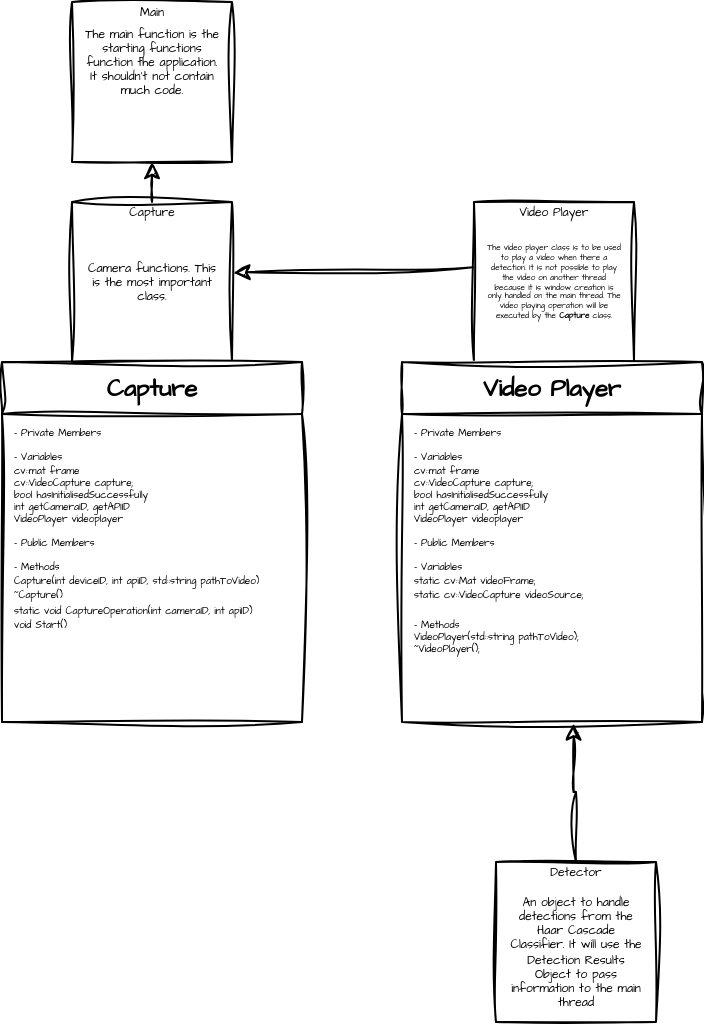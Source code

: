 <mxfile version="24.7.17">
  <diagram id="C5RBs43oDa-KdzZeNtuy" name="Page-1">
    <mxGraphModel dx="983" dy="719" grid="1" gridSize="10" guides="1" tooltips="1" connect="1" arrows="1" fold="1" page="1" pageScale="1" pageWidth="827" pageHeight="1169" math="0" shadow="0">
      <root>
        <mxCell id="WIyWlLk6GJQsqaUBKTNV-0" />
        <mxCell id="WIyWlLk6GJQsqaUBKTNV-1" parent="WIyWlLk6GJQsqaUBKTNV-0" />
        <mxCell id="O_Q0aRsuwIO4Hm4wISWT-0" value="" style="whiteSpace=wrap;html=1;aspect=fixed;sketch=1;hachureGap=4;jiggle=2;curveFitting=1;fontFamily=Architects Daughter;fontSource=https%3A%2F%2Ffonts.googleapis.com%2Fcss%3Ffamily%3DArchitects%2BDaughter;" parent="WIyWlLk6GJQsqaUBKTNV-1" vertex="1">
          <mxGeometry x="305" y="20" width="80" height="80" as="geometry" />
        </mxCell>
        <mxCell id="O_Q0aRsuwIO4Hm4wISWT-1" value="Main" style="text;html=1;align=center;verticalAlign=middle;whiteSpace=wrap;rounded=0;fontFamily=Architects Daughter;fontSource=https%3A%2F%2Ffonts.googleapis.com%2Fcss%3Ffamily%3DArchitects%2BDaughter;fontSize=6;" parent="WIyWlLk6GJQsqaUBKTNV-1" vertex="1">
          <mxGeometry x="315" y="20" width="60" height="10" as="geometry" />
        </mxCell>
        <mxCell id="O_Q0aRsuwIO4Hm4wISWT-3" value="&lt;font style=&quot;font-size: 6px;&quot;&gt;The main function is the starting functions function the application. It shouldn&#39;t not contain much code.&lt;/font&gt;" style="text;html=1;align=center;verticalAlign=middle;whiteSpace=wrap;rounded=0;fontFamily=Architects Daughter;fontSource=https%3A%2F%2Ffonts.googleapis.com%2Fcss%3Ffamily%3DArchitects%2BDaughter;fontSize=6;" parent="WIyWlLk6GJQsqaUBKTNV-1" vertex="1">
          <mxGeometry x="310" y="30" width="70" height="40" as="geometry" />
        </mxCell>
        <mxCell id="O_Q0aRsuwIO4Hm4wISWT-15" value="" style="whiteSpace=wrap;html=1;aspect=fixed;sketch=1;hachureGap=4;jiggle=2;curveFitting=1;fontFamily=Architects Daughter;fontSource=https%3A%2F%2Ffonts.googleapis.com%2Fcss%3Ffamily%3DArchitects%2BDaughter;" parent="WIyWlLk6GJQsqaUBKTNV-1" vertex="1">
          <mxGeometry x="305" y="120" width="80" height="80" as="geometry" />
        </mxCell>
        <mxCell id="O_Q0aRsuwIO4Hm4wISWT-16" value="Capture" style="text;html=1;align=center;verticalAlign=middle;whiteSpace=wrap;rounded=0;fontFamily=Architects Daughter;fontSource=https%3A%2F%2Ffonts.googleapis.com%2Fcss%3Ffamily%3DArchitects%2BDaughter;fontSize=6;" parent="WIyWlLk6GJQsqaUBKTNV-1" vertex="1">
          <mxGeometry x="315" y="120" width="60" height="10" as="geometry" />
        </mxCell>
        <mxCell id="O_Q0aRsuwIO4Hm4wISWT-17" value="Camera functions. This is the most important class." style="text;html=1;align=center;verticalAlign=middle;whiteSpace=wrap;rounded=0;fontFamily=Architects Daughter;fontSource=https%3A%2F%2Ffonts.googleapis.com%2Fcss%3Ffamily%3DArchitects%2BDaughter;fontSize=6;" parent="WIyWlLk6GJQsqaUBKTNV-1" vertex="1">
          <mxGeometry x="310" y="140" width="70" height="40" as="geometry" />
        </mxCell>
        <mxCell id="O_Q0aRsuwIO4Hm4wISWT-18" value="" style="endArrow=classic;html=1;rounded=0;sketch=1;hachureGap=4;jiggle=2;curveFitting=1;fontFamily=Architects Daughter;fontSource=https%3A%2F%2Ffonts.googleapis.com%2Fcss%3Ffamily%3DArchitects%2BDaughter;exitX=0.5;exitY=0;exitDx=0;exitDy=0;entryX=0.5;entryY=1;entryDx=0;entryDy=0;" parent="WIyWlLk6GJQsqaUBKTNV-1" source="O_Q0aRsuwIO4Hm4wISWT-16" target="O_Q0aRsuwIO4Hm4wISWT-0" edge="1">
          <mxGeometry width="50" height="50" relative="1" as="geometry">
            <mxPoint x="290" y="150" as="sourcePoint" />
            <mxPoint x="340" y="100" as="targetPoint" />
          </mxGeometry>
        </mxCell>
        <mxCell id="O_Q0aRsuwIO4Hm4wISWT-19" value="" style="whiteSpace=wrap;html=1;aspect=fixed;sketch=1;hachureGap=4;jiggle=2;curveFitting=1;fontFamily=Architects Daughter;fontSource=https%3A%2F%2Ffonts.googleapis.com%2Fcss%3Ffamily%3DArchitects%2BDaughter;" parent="WIyWlLk6GJQsqaUBKTNV-1" vertex="1">
          <mxGeometry x="506" y="120" width="80" height="80" as="geometry" />
        </mxCell>
        <mxCell id="O_Q0aRsuwIO4Hm4wISWT-20" value="Video Player" style="text;html=1;align=center;verticalAlign=middle;whiteSpace=wrap;rounded=0;fontFamily=Architects Daughter;fontSource=https%3A%2F%2Ffonts.googleapis.com%2Fcss%3Ffamily%3DArchitects%2BDaughter;fontSize=6;" parent="WIyWlLk6GJQsqaUBKTNV-1" vertex="1">
          <mxGeometry x="516" y="120" width="60" height="10" as="geometry" />
        </mxCell>
        <mxCell id="O_Q0aRsuwIO4Hm4wISWT-21" value="The video player class is to be used to play a video when there a detection. It is not possible to play the video on another thread because it is window creation is only handled on the main thread. The video playing operation will be executed by the &lt;b&gt;Capture&lt;/b&gt; class." style="text;html=1;align=center;verticalAlign=middle;whiteSpace=wrap;rounded=0;fontFamily=Architects Daughter;fontSource=https%3A%2F%2Ffonts.googleapis.com%2Fcss%3Ffamily%3DArchitects%2BDaughter;fontSize=4;" parent="WIyWlLk6GJQsqaUBKTNV-1" vertex="1">
          <mxGeometry x="511" y="130" width="70" height="60" as="geometry" />
        </mxCell>
        <mxCell id="O_Q0aRsuwIO4Hm4wISWT-22" value="" style="endArrow=classic;html=1;rounded=0;sketch=1;hachureGap=4;jiggle=2;curveFitting=1;fontFamily=Architects Daughter;fontSource=https%3A%2F%2Ffonts.googleapis.com%2Fcss%3Ffamily%3DArchitects%2BDaughter;exitX=-0.007;exitY=0.408;exitDx=0;exitDy=0;exitPerimeter=0;entryX=1.009;entryY=0.441;entryDx=0;entryDy=0;entryPerimeter=0;" parent="WIyWlLk6GJQsqaUBKTNV-1" source="O_Q0aRsuwIO4Hm4wISWT-19" target="O_Q0aRsuwIO4Hm4wISWT-15" edge="1">
          <mxGeometry width="50" height="50" relative="1" as="geometry">
            <mxPoint x="370" y="120" as="sourcePoint" />
            <mxPoint x="420" y="70" as="targetPoint" />
          </mxGeometry>
        </mxCell>
        <mxCell id="2I_ebfPcfttry1zfPZCC-5" value="Capture" style="swimlane;fontStyle=1;align=center;verticalAlign=top;childLayout=stackLayout;horizontal=1;startSize=26;horizontalStack=0;resizeParent=1;resizeParentMax=0;resizeLast=0;collapsible=1;marginBottom=0;whiteSpace=wrap;html=1;sketch=1;hachureGap=4;jiggle=2;curveFitting=1;fontFamily=Architects Daughter;fontSource=https%3A%2F%2Ffonts.googleapis.com%2Fcss%3Ffamily%3DArchitects%2BDaughter;" parent="WIyWlLk6GJQsqaUBKTNV-1" vertex="1">
          <mxGeometry x="270" y="200" width="150" height="180" as="geometry">
            <mxRectangle x="430" y="250" width="80" height="30" as="alternateBounds" />
          </mxGeometry>
        </mxCell>
        <mxCell id="2I_ebfPcfttry1zfPZCC-6" value="&lt;div style=&quot;font-size: 5px;&quot;&gt;&lt;font style=&quot;font-size: 5px;&quot;&gt;- Private Members&lt;/font&gt;&lt;/div&gt;&lt;div style=&quot;font-size: 5px;&quot;&gt;&lt;font style=&quot;font-size: 5px;&quot;&gt;&lt;br&gt;&lt;/font&gt;&lt;/div&gt;&lt;div style=&quot;font-size: 5px;&quot;&gt;&lt;font style=&quot;font-size: 5px;&quot;&gt;- Variables&lt;/font&gt;&lt;/div&gt;&lt;font style=&quot;font-size: 5px;&quot;&gt;cv::mat frame&lt;/font&gt;&lt;div style=&quot;&quot;&gt;&lt;div style=&quot;font-size: 5px;&quot;&gt;&lt;span style=&quot;white-space: normal;&quot;&gt;&lt;font style=&quot;font-size: 5px;&quot;&gt;cv::VideoCapture capture;&lt;/font&gt;&lt;/span&gt;&lt;/div&gt;&lt;div style=&quot;font-size: 5px;&quot;&gt;&lt;span style=&quot;white-space: normal;&quot;&gt;&lt;font style=&quot;font-size: 5px;&quot;&gt;bool hasInitialisedSuccessfully&lt;/font&gt;&lt;/span&gt;&lt;/div&gt;&lt;div style=&quot;font-size: 5px;&quot;&gt;&lt;span style=&quot;white-space: normal;&quot;&gt;&lt;font style=&quot;font-size: 5px;&quot;&gt;int getCameraID, getAPIID&lt;/font&gt;&lt;/span&gt;&lt;/div&gt;&lt;div style=&quot;font-size: 5px;&quot;&gt;&lt;span style=&quot;white-space: normal;&quot;&gt;&lt;font style=&quot;font-size: 5px;&quot;&gt;VideoPlayer videoplayer&lt;/font&gt;&lt;/span&gt;&lt;/div&gt;&lt;div style=&quot;font-size: 5px;&quot;&gt;&lt;span style=&quot;white-space: normal;&quot;&gt;&lt;font style=&quot;font-size: 5px;&quot;&gt;&lt;br&gt;&lt;/font&gt;&lt;/span&gt;&lt;/div&gt;&lt;div style=&quot;font-size: 5px;&quot;&gt;&lt;span style=&quot;white-space: normal;&quot;&gt;&lt;font style=&quot;font-size: 5px;&quot;&gt;- Public Members&lt;/font&gt;&lt;/span&gt;&lt;/div&gt;&lt;div style=&quot;font-size: 5px;&quot;&gt;&lt;span style=&quot;white-space: normal;&quot;&gt;&lt;font style=&quot;font-size: 5px;&quot;&gt;&lt;br&gt;&lt;/font&gt;&lt;/span&gt;&lt;/div&gt;&lt;div style=&quot;font-size: 5px;&quot;&gt;&lt;span style=&quot;white-space: normal;&quot;&gt;&lt;font style=&quot;font-size: 5px;&quot;&gt;- Methods&lt;/font&gt;&lt;/span&gt;&lt;/div&gt;&lt;div style=&quot;&quot;&gt;&lt;div style=&quot;&quot;&gt;&lt;span style=&quot;font-size: 5px; white-space: normal;&quot;&gt;Capture(int deviceID, int apiID, std::string pathToVideo)&lt;/span&gt;&lt;/div&gt;&lt;div style=&quot;&quot;&gt;&lt;span style=&quot;font-size: 5px; white-space: normal;&quot;&gt;~Capture()&lt;/span&gt;&lt;/div&gt;&lt;div style=&quot;&quot;&gt;&lt;span style=&quot;font-size: 5px; white-space: normal;&quot;&gt;static void CaptureOperation(int cameraID, int apiID)&lt;/span&gt;&lt;/div&gt;&lt;div style=&quot;&quot;&gt;&lt;/div&gt;&lt;div style=&quot;&quot;&gt;&lt;span style=&quot;font-size: 5px; white-space: normal;&quot;&gt;void Start()&lt;/span&gt;&lt;/div&gt;&lt;/div&gt;&lt;div style=&quot;font-size: 5px;&quot;&gt;&lt;br&gt;&lt;/div&gt;&lt;/div&gt;" style="text;strokeColor=none;fillColor=none;align=left;verticalAlign=top;spacingLeft=4;spacingRight=4;overflow=hidden;rotatable=0;points=[[0,0.5],[1,0.5]];portConstraint=eastwest;whiteSpace=wrap;html=1;fontFamily=Architects Daughter;fontSource=https%3A%2F%2Ffonts.googleapis.com%2Fcss%3Ffamily%3DArchitects%2BDaughter;fontSize=6;" parent="2I_ebfPcfttry1zfPZCC-5" vertex="1">
          <mxGeometry y="26" width="150" height="154" as="geometry" />
        </mxCell>
        <mxCell id="2I_ebfPcfttry1zfPZCC-9" value="Video Player" style="swimlane;fontStyle=1;align=center;verticalAlign=top;childLayout=stackLayout;horizontal=1;startSize=26;horizontalStack=0;resizeParent=1;resizeParentMax=0;resizeLast=0;collapsible=1;marginBottom=0;whiteSpace=wrap;html=1;sketch=1;hachureGap=4;jiggle=2;curveFitting=1;fontFamily=Architects Daughter;fontSource=https%3A%2F%2Ffonts.googleapis.com%2Fcss%3Ffamily%3DArchitects%2BDaughter;" parent="WIyWlLk6GJQsqaUBKTNV-1" vertex="1">
          <mxGeometry x="470" y="200" width="150" height="180" as="geometry">
            <mxRectangle x="430" y="250" width="80" height="30" as="alternateBounds" />
          </mxGeometry>
        </mxCell>
        <mxCell id="2I_ebfPcfttry1zfPZCC-10" value="&lt;div style=&quot;font-size: 5px;&quot;&gt;&lt;font style=&quot;font-size: 5px;&quot;&gt;- Private Members&lt;/font&gt;&lt;/div&gt;&lt;div style=&quot;font-size: 5px;&quot;&gt;&lt;font style=&quot;font-size: 5px;&quot;&gt;&lt;br&gt;&lt;/font&gt;&lt;/div&gt;&lt;div style=&quot;font-size: 5px;&quot;&gt;&lt;font style=&quot;font-size: 5px;&quot;&gt;- Variables&lt;/font&gt;&lt;/div&gt;&lt;font style=&quot;font-size: 5px;&quot;&gt;cv::mat frame&lt;/font&gt;&lt;div style=&quot;&quot;&gt;&lt;div style=&quot;font-size: 5px;&quot;&gt;&lt;span style=&quot;white-space: normal;&quot;&gt;&lt;font style=&quot;font-size: 5px;&quot;&gt;cv::VideoCapture capture;&lt;/font&gt;&lt;/span&gt;&lt;/div&gt;&lt;div style=&quot;font-size: 5px;&quot;&gt;&lt;span style=&quot;white-space: normal;&quot;&gt;&lt;font style=&quot;font-size: 5px;&quot;&gt;bool hasInitialisedSuccessfully&lt;/font&gt;&lt;/span&gt;&lt;/div&gt;&lt;div style=&quot;font-size: 5px;&quot;&gt;&lt;span style=&quot;white-space: normal;&quot;&gt;&lt;font style=&quot;font-size: 5px;&quot;&gt;int getCameraID, getAPIID&lt;/font&gt;&lt;/span&gt;&lt;/div&gt;&lt;div style=&quot;font-size: 5px;&quot;&gt;&lt;span style=&quot;white-space: normal;&quot;&gt;&lt;font style=&quot;font-size: 5px;&quot;&gt;VideoPlayer videoplayer&lt;/font&gt;&lt;/span&gt;&lt;/div&gt;&lt;div style=&quot;font-size: 5px;&quot;&gt;&lt;br&gt;&lt;/div&gt;&lt;div style=&quot;font-size: 5px;&quot;&gt;- Public Members&lt;/div&gt;&lt;div style=&quot;font-size: 5px;&quot;&gt;&lt;br&gt;&lt;/div&gt;&lt;div style=&quot;font-size: 5px;&quot;&gt;- Variables&lt;/div&gt;&lt;div style=&quot;&quot;&gt;&lt;div style=&quot;&quot;&gt;&lt;span style=&quot;font-size: 5px; white-space: normal;&quot;&gt;static cv::Mat videoFrame;&lt;/span&gt;&lt;/div&gt;&lt;div style=&quot;&quot;&gt;&lt;span style=&quot;font-size: 5px; white-space: normal;&quot;&gt;static cv::VideoCapture videoSource;&lt;/span&gt;&lt;/div&gt;&lt;div style=&quot;&quot;&gt;&lt;span style=&quot;font-size: 5px; white-space: normal;&quot;&gt;&lt;br&gt;&lt;/span&gt;&lt;/div&gt;&lt;div style=&quot;&quot;&gt;&lt;span style=&quot;font-size: 5px; white-space: normal;&quot;&gt;- Methods&lt;/span&gt;&lt;/div&gt;&lt;div style=&quot;&quot;&gt;&lt;span style=&quot;font-size: 5px; white-space: normal;&quot;&gt;&lt;div&gt;VideoPlayer(std::string pathToVideo);&lt;/div&gt;&lt;div&gt;~VideoPlayer();&lt;/div&gt;&lt;/span&gt;&lt;/div&gt;&lt;div style=&quot;&quot;&gt;&lt;span style=&quot;font-size: 5px; white-space: normal;&quot;&gt;&lt;br&gt;&lt;/span&gt;&lt;/div&gt;&lt;/div&gt;&lt;/div&gt;" style="text;strokeColor=none;fillColor=none;align=left;verticalAlign=top;spacingLeft=4;spacingRight=4;overflow=hidden;rotatable=0;points=[[0,0.5],[1,0.5]];portConstraint=eastwest;whiteSpace=wrap;html=1;fontFamily=Architects Daughter;fontSource=https%3A%2F%2Ffonts.googleapis.com%2Fcss%3Ffamily%3DArchitects%2BDaughter;fontSize=6;" parent="2I_ebfPcfttry1zfPZCC-9" vertex="1">
          <mxGeometry y="26" width="150" height="154" as="geometry" />
        </mxCell>
        <mxCell id="2I_ebfPcfttry1zfPZCC-16" value="" style="whiteSpace=wrap;html=1;aspect=fixed;sketch=1;hachureGap=4;jiggle=2;curveFitting=1;fontFamily=Architects Daughter;fontSource=https%3A%2F%2Ffonts.googleapis.com%2Fcss%3Ffamily%3DArchitects%2BDaughter;" parent="WIyWlLk6GJQsqaUBKTNV-1" vertex="1">
          <mxGeometry x="517" y="450" width="80" height="80" as="geometry" />
        </mxCell>
        <mxCell id="2I_ebfPcfttry1zfPZCC-17" value="Detector" style="text;html=1;align=center;verticalAlign=middle;whiteSpace=wrap;rounded=0;fontFamily=Architects Daughter;fontSource=https%3A%2F%2Ffonts.googleapis.com%2Fcss%3Ffamily%3DArchitects%2BDaughter;fontSize=6;" parent="WIyWlLk6GJQsqaUBKTNV-1" vertex="1">
          <mxGeometry x="527" y="450" width="60" height="10" as="geometry" />
        </mxCell>
        <mxCell id="2I_ebfPcfttry1zfPZCC-18" value="An object to handle detections from the Haar Cascade Classifier. It will use the Detection Results Object to pass information to the main thread" style="text;html=1;align=center;verticalAlign=middle;whiteSpace=wrap;rounded=0;fontFamily=Architects Daughter;fontSource=https%3A%2F%2Ffonts.googleapis.com%2Fcss%3Ffamily%3DArchitects%2BDaughter;fontSize=6;" parent="WIyWlLk6GJQsqaUBKTNV-1" vertex="1">
          <mxGeometry x="522" y="460" width="70" height="70" as="geometry" />
        </mxCell>
        <mxCell id="2I_ebfPcfttry1zfPZCC-20" style="edgeStyle=orthogonalEdgeStyle;rounded=0;sketch=1;hachureGap=4;jiggle=2;curveFitting=1;orthogonalLoop=1;jettySize=auto;html=1;entryX=0.572;entryY=1.005;entryDx=0;entryDy=0;entryPerimeter=0;fontFamily=Architects Daughter;fontSource=https%3A%2F%2Ffonts.googleapis.com%2Fcss%3Ffamily%3DArchitects%2BDaughter;" parent="WIyWlLk6GJQsqaUBKTNV-1" source="2I_ebfPcfttry1zfPZCC-17" target="2I_ebfPcfttry1zfPZCC-10" edge="1">
          <mxGeometry relative="1" as="geometry" />
        </mxCell>
      </root>
    </mxGraphModel>
  </diagram>
</mxfile>
